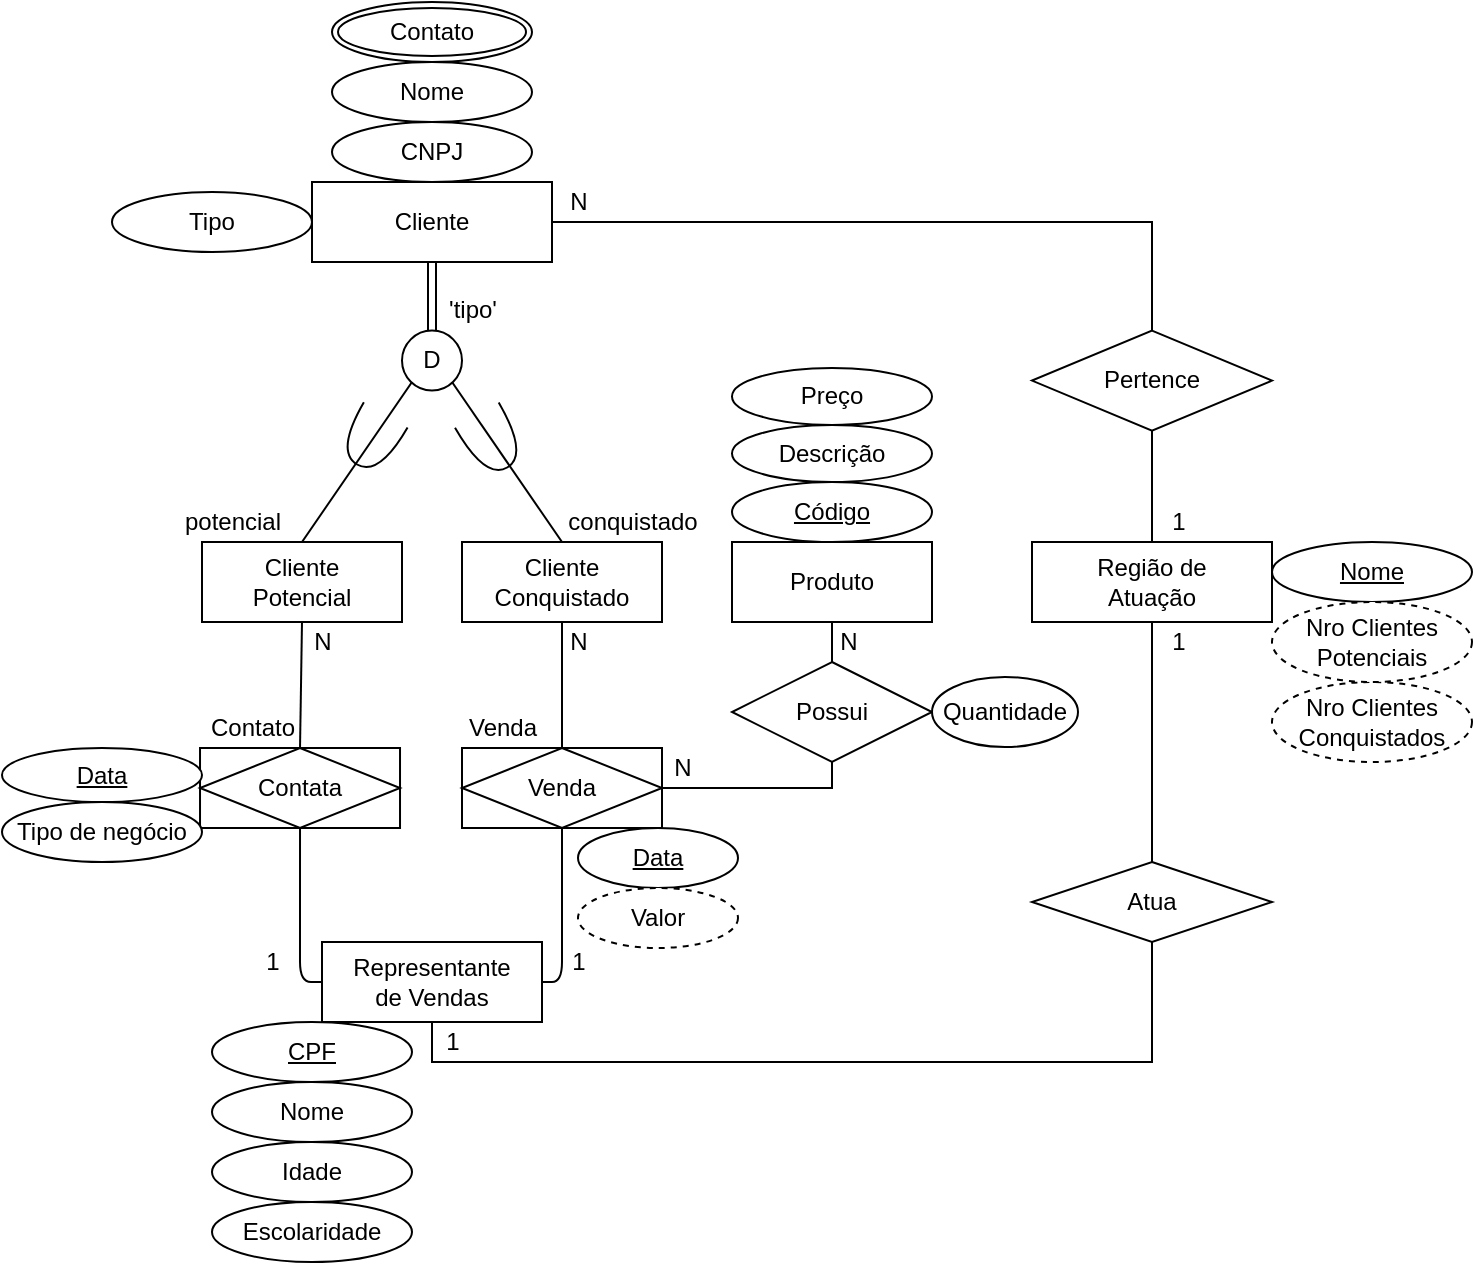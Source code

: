 <mxfile version="12.9.3" type="device"><diagram id="o8fTWf1AA4UXerjHaiLQ" name="Page-1"><mxGraphModel dx="961" dy="959" grid="1" gridSize="10" guides="1" tooltips="1" connect="1" arrows="1" fold="1" page="1" pageScale="1" pageWidth="850" pageHeight="1100" math="0" shadow="0"><root><mxCell id="0"/><mxCell id="1" parent="0"/><mxCell id="_9WfXjd2McptnoKystHW-1" value="Representante&lt;br&gt;de Vendas" style="whiteSpace=wrap;html=1;align=center;" vertex="1" parent="1"><mxGeometry x="172" y="760" width="110" height="40" as="geometry"/></mxCell><mxCell id="_9WfXjd2McptnoKystHW-2" value="Região de&lt;br&gt;Atuação" style="whiteSpace=wrap;html=1;align=center;" vertex="1" parent="1"><mxGeometry x="527" y="560" width="120" height="40" as="geometry"/></mxCell><mxCell id="_9WfXjd2McptnoKystHW-4" value="Cliente&lt;br&gt;Potencial" style="whiteSpace=wrap;html=1;align=center;" vertex="1" parent="1"><mxGeometry x="112" y="560" width="100" height="40" as="geometry"/></mxCell><mxCell id="_9WfXjd2McptnoKystHW-5" value="Cliente" style="whiteSpace=wrap;html=1;align=center;" vertex="1" parent="1"><mxGeometry x="167" y="380" width="120" height="40" as="geometry"/></mxCell><mxCell id="_9WfXjd2McptnoKystHW-6" value="Cliente&lt;br&gt;Conquistado" style="whiteSpace=wrap;html=1;align=center;" vertex="1" parent="1"><mxGeometry x="242" y="560" width="100" height="40" as="geometry"/></mxCell><mxCell id="_9WfXjd2McptnoKystHW-9" value="Contata" style="shape=associativeEntity;whiteSpace=wrap;html=1;align=center;" vertex="1" parent="1"><mxGeometry x="111.01" y="663" width="100" height="40" as="geometry"/></mxCell><mxCell id="_9WfXjd2McptnoKystHW-13" value="Produto" style="whiteSpace=wrap;html=1;align=center;" vertex="1" parent="1"><mxGeometry x="377" y="560" width="100" height="40" as="geometry"/></mxCell><mxCell id="_9WfXjd2McptnoKystHW-15" value="Atua" style="shape=rhombus;perimeter=rhombusPerimeter;whiteSpace=wrap;html=1;align=center;" vertex="1" parent="1"><mxGeometry x="527" y="720" width="120" height="40" as="geometry"/></mxCell><mxCell id="_9WfXjd2McptnoKystHW-22" value="" style="endArrow=none;html=1;rounded=0;exitX=0.5;exitY=0;exitDx=0;exitDy=0;" edge="1" parent="1" source="_9WfXjd2McptnoKystHW-4"><mxGeometry relative="1" as="geometry"><mxPoint x="297" y="390" as="sourcePoint"/><mxPoint x="217" y="480" as="targetPoint"/></mxGeometry></mxCell><mxCell id="_9WfXjd2McptnoKystHW-23" value="" style="endArrow=none;html=1;rounded=0;entryX=0.5;entryY=0;entryDx=0;entryDy=0;" edge="1" parent="1" target="_9WfXjd2McptnoKystHW-6"><mxGeometry relative="1" as="geometry"><mxPoint x="237" y="480" as="sourcePoint"/><mxPoint x="457" y="390" as="targetPoint"/></mxGeometry></mxCell><mxCell id="_9WfXjd2McptnoKystHW-24" value="" style="shape=requiredInterface;html=1;verticalLabelPosition=bottom;rotation=60;" vertex="1" parent="1"><mxGeometry x="241.86" y="497.02" width="30.29" height="25.23" as="geometry"/></mxCell><mxCell id="_9WfXjd2McptnoKystHW-26" value="" style="shape=requiredInterface;html=1;verticalLabelPosition=bottom;rotation=-240;" vertex="1" parent="1"><mxGeometry x="182.39" y="496.24" width="28.62" height="25.23" as="geometry"/></mxCell><mxCell id="_9WfXjd2McptnoKystHW-28" value="Pertence" style="shape=rhombus;perimeter=rhombusPerimeter;whiteSpace=wrap;html=1;align=center;" vertex="1" parent="1"><mxGeometry x="527" y="454.29" width="120" height="50" as="geometry"/></mxCell><mxCell id="_9WfXjd2McptnoKystHW-30" value="D" style="ellipse;whiteSpace=wrap;html=1;aspect=fixed;" vertex="1" parent="1"><mxGeometry x="212" y="454.29" width="30" height="30" as="geometry"/></mxCell><mxCell id="_9WfXjd2McptnoKystHW-34" value="" style="shape=link;html=1;entryX=0.5;entryY=1;entryDx=0;entryDy=0;exitX=0.5;exitY=0;exitDx=0;exitDy=0;" edge="1" parent="1" source="_9WfXjd2McptnoKystHW-30" target="_9WfXjd2McptnoKystHW-5"><mxGeometry width="50" height="50" relative="1" as="geometry"><mxPoint x="227" y="450" as="sourcePoint"/><mxPoint x="287" y="520" as="targetPoint"/></mxGeometry></mxCell><mxCell id="_9WfXjd2McptnoKystHW-35" value="Nome" style="ellipse;whiteSpace=wrap;html=1;align=center;" vertex="1" parent="1"><mxGeometry x="177" y="320" width="100" height="30" as="geometry"/></mxCell><mxCell id="_9WfXjd2McptnoKystHW-44" value="Venda" style="shape=associativeEntity;whiteSpace=wrap;html=1;align=center;" vertex="1" parent="1"><mxGeometry x="242" y="663" width="100" height="40" as="geometry"/></mxCell><mxCell id="_9WfXjd2McptnoKystHW-45" value="Contato" style="text;html=1;align=center;verticalAlign=middle;resizable=0;points=[];autosize=1;" vertex="1" parent="1"><mxGeometry x="107" y="643" width="60" height="20" as="geometry"/></mxCell><mxCell id="_9WfXjd2McptnoKystHW-46" value="" style="endArrow=none;html=1;entryX=0.5;entryY=1;entryDx=0;entryDy=0;exitX=0.5;exitY=0;exitDx=0;exitDy=0;" edge="1" parent="1" source="_9WfXjd2McptnoKystHW-9" target="_9WfXjd2McptnoKystHW-4"><mxGeometry width="50" height="50" relative="1" as="geometry"><mxPoint x="217" y="680" as="sourcePoint"/><mxPoint x="267" y="630" as="targetPoint"/></mxGeometry></mxCell><mxCell id="_9WfXjd2McptnoKystHW-47" value="" style="endArrow=none;html=1;entryX=0.5;entryY=1;entryDx=0;entryDy=0;exitX=0;exitY=0.5;exitDx=0;exitDy=0;" edge="1" parent="1" source="_9WfXjd2McptnoKystHW-1" target="_9WfXjd2McptnoKystHW-9"><mxGeometry width="50" height="50" relative="1" as="geometry"><mxPoint x="161" y="780" as="sourcePoint"/><mxPoint x="164" y="710" as="targetPoint"/><Array as="points"><mxPoint x="161" y="780"/></Array></mxGeometry></mxCell><mxCell id="_9WfXjd2McptnoKystHW-48" value="" style="endArrow=none;html=1;entryX=0.5;entryY=1;entryDx=0;entryDy=0;exitX=1;exitY=0.5;exitDx=0;exitDy=0;" edge="1" parent="1" source="_9WfXjd2McptnoKystHW-1" target="_9WfXjd2McptnoKystHW-44"><mxGeometry width="50" height="50" relative="1" as="geometry"><mxPoint x="387" y="770" as="sourcePoint"/><mxPoint x="327" y="716" as="targetPoint"/><Array as="points"><mxPoint x="292" y="780"/></Array></mxGeometry></mxCell><mxCell id="_9WfXjd2McptnoKystHW-49" value="" style="endArrow=none;html=1;entryX=0.5;entryY=0;entryDx=0;entryDy=0;exitX=0.5;exitY=1;exitDx=0;exitDy=0;" edge="1" parent="1" source="_9WfXjd2McptnoKystHW-6" target="_9WfXjd2McptnoKystHW-44"><mxGeometry width="50" height="50" relative="1" as="geometry"><mxPoint x="257" y="370" as="sourcePoint"/><mxPoint x="307" y="320" as="targetPoint"/></mxGeometry></mxCell><mxCell id="_9WfXjd2McptnoKystHW-50" value="Possui" style="shape=rhombus;perimeter=rhombusPerimeter;whiteSpace=wrap;html=1;align=center;" vertex="1" parent="1"><mxGeometry x="377" y="620" width="100" height="50" as="geometry"/></mxCell><mxCell id="_9WfXjd2McptnoKystHW-51" value="" style="endArrow=none;html=1;rounded=0;entryX=0.5;entryY=0;entryDx=0;entryDy=0;" edge="1" parent="1" target="_9WfXjd2McptnoKystHW-50"><mxGeometry relative="1" as="geometry"><mxPoint x="427" y="600" as="sourcePoint"/><mxPoint x="547" y="600" as="targetPoint"/></mxGeometry></mxCell><mxCell id="_9WfXjd2McptnoKystHW-52" value="" style="endArrow=none;html=1;rounded=0;exitX=1;exitY=0.5;exitDx=0;exitDy=0;entryX=0.5;entryY=1;entryDx=0;entryDy=0;" edge="1" parent="1" source="_9WfXjd2McptnoKystHW-44" target="_9WfXjd2McptnoKystHW-50"><mxGeometry relative="1" as="geometry"><mxPoint x="487" y="682.58" as="sourcePoint"/><mxPoint x="647" y="682.58" as="targetPoint"/><Array as="points"><mxPoint x="427" y="683"/></Array></mxGeometry></mxCell><mxCell id="_9WfXjd2McptnoKystHW-53" value="" style="endArrow=none;html=1;rounded=0;exitX=0.5;exitY=1;exitDx=0;exitDy=0;entryX=0.5;entryY=1;entryDx=0;entryDy=0;" edge="1" parent="1" source="_9WfXjd2McptnoKystHW-1" target="_9WfXjd2McptnoKystHW-15"><mxGeometry relative="1" as="geometry"><mxPoint x="357" y="600" as="sourcePoint"/><mxPoint x="547" y="830" as="targetPoint"/><Array as="points"><mxPoint x="227" y="820"/><mxPoint x="587" y="820"/></Array></mxGeometry></mxCell><mxCell id="_9WfXjd2McptnoKystHW-56" value="" style="endArrow=none;html=1;rounded=0;exitX=0.5;exitY=1;exitDx=0;exitDy=0;entryX=0.5;entryY=0;entryDx=0;entryDy=0;" edge="1" parent="1" source="_9WfXjd2McptnoKystHW-2" target="_9WfXjd2McptnoKystHW-15"><mxGeometry relative="1" as="geometry"><mxPoint x="437" y="620" as="sourcePoint"/><mxPoint x="597" y="620" as="targetPoint"/></mxGeometry></mxCell><mxCell id="_9WfXjd2McptnoKystHW-57" value="" style="endArrow=none;html=1;rounded=0;exitX=0.5;exitY=1;exitDx=0;exitDy=0;" edge="1" parent="1" source="_9WfXjd2McptnoKystHW-28"><mxGeometry relative="1" as="geometry"><mxPoint x="587" y="490" as="sourcePoint"/><mxPoint x="587" y="560" as="targetPoint"/></mxGeometry></mxCell><mxCell id="_9WfXjd2McptnoKystHW-58" value="" style="endArrow=none;html=1;rounded=0;exitX=1;exitY=0.5;exitDx=0;exitDy=0;entryX=0.5;entryY=0;entryDx=0;entryDy=0;" edge="1" parent="1" source="_9WfXjd2McptnoKystHW-5" target="_9WfXjd2McptnoKystHW-28"><mxGeometry relative="1" as="geometry"><mxPoint x="437" y="540" as="sourcePoint"/><mxPoint x="597" y="540" as="targetPoint"/><Array as="points"><mxPoint x="587" y="400"/></Array></mxGeometry></mxCell><mxCell id="_9WfXjd2McptnoKystHW-59" value="potencial" style="text;html=1;align=center;verticalAlign=middle;resizable=0;points=[];autosize=1;" vertex="1" parent="1"><mxGeometry x="97" y="540" width="60" height="20" as="geometry"/></mxCell><mxCell id="_9WfXjd2McptnoKystHW-60" value="conquistado" style="text;html=1;align=center;verticalAlign=middle;resizable=0;points=[];autosize=1;" vertex="1" parent="1"><mxGeometry x="287" y="540" width="80" height="20" as="geometry"/></mxCell><mxCell id="_9WfXjd2McptnoKystHW-61" value="Nome" style="ellipse;whiteSpace=wrap;html=1;align=center;" vertex="1" parent="1"><mxGeometry x="117" y="830" width="100" height="30" as="geometry"/></mxCell><mxCell id="_9WfXjd2McptnoKystHW-63" value="Idade" style="ellipse;whiteSpace=wrap;html=1;align=center;" vertex="1" parent="1"><mxGeometry x="117" y="860" width="100" height="30" as="geometry"/></mxCell><mxCell id="_9WfXjd2McptnoKystHW-64" value="Escolaridade" style="ellipse;whiteSpace=wrap;html=1;align=center;" vertex="1" parent="1"><mxGeometry x="117" y="890" width="100" height="30" as="geometry"/></mxCell><mxCell id="_9WfXjd2McptnoKystHW-65" value="CNPJ" style="ellipse;whiteSpace=wrap;html=1;align=center;" vertex="1" parent="1"><mxGeometry x="177" y="350" width="100" height="30" as="geometry"/></mxCell><mxCell id="_9WfXjd2McptnoKystHW-67" value="Contato" style="ellipse;shape=doubleEllipse;margin=3;whiteSpace=wrap;html=1;align=center;" vertex="1" parent="1"><mxGeometry x="177" y="290" width="100" height="30" as="geometry"/></mxCell><mxCell id="_9WfXjd2McptnoKystHW-68" value="Venda" style="text;html=1;align=center;verticalAlign=middle;resizable=0;points=[];autosize=1;" vertex="1" parent="1"><mxGeometry x="237" y="643" width="50" height="20" as="geometry"/></mxCell><mxCell id="_9WfXjd2McptnoKystHW-70" value="Código" style="ellipse;whiteSpace=wrap;html=1;align=center;fontStyle=4;" vertex="1" parent="1"><mxGeometry x="377" y="530" width="100" height="30" as="geometry"/></mxCell><mxCell id="_9WfXjd2McptnoKystHW-71" value="Descrição" style="ellipse;whiteSpace=wrap;html=1;align=center;" vertex="1" parent="1"><mxGeometry x="377" y="501.47" width="100" height="28.53" as="geometry"/></mxCell><mxCell id="_9WfXjd2McptnoKystHW-72" value="Preço" style="ellipse;whiteSpace=wrap;html=1;align=center;" vertex="1" parent="1"><mxGeometry x="377" y="472.94" width="100" height="28.53" as="geometry"/></mxCell><mxCell id="_9WfXjd2McptnoKystHW-73" value="CPF" style="ellipse;whiteSpace=wrap;html=1;align=center;fontStyle=4;" vertex="1" parent="1"><mxGeometry x="117" y="800" width="100" height="30" as="geometry"/></mxCell><mxCell id="_9WfXjd2McptnoKystHW-74" value="'tipo'" style="text;html=1;align=center;verticalAlign=middle;resizable=0;points=[];autosize=1;" vertex="1" parent="1"><mxGeometry x="227" y="434.29" width="40" height="20" as="geometry"/></mxCell><mxCell id="_9WfXjd2McptnoKystHW-75" value="Tipo" style="ellipse;whiteSpace=wrap;html=1;align=center;" vertex="1" parent="1"><mxGeometry x="67" y="385" width="100" height="30" as="geometry"/></mxCell><mxCell id="_9WfXjd2McptnoKystHW-76" value="Nome" style="ellipse;whiteSpace=wrap;html=1;align=center;fontStyle=4;" vertex="1" parent="1"><mxGeometry x="647" y="560" width="100" height="30" as="geometry"/></mxCell><mxCell id="_9WfXjd2McptnoKystHW-79" value="Nro Clientes&lt;br&gt;Conquistados" style="ellipse;whiteSpace=wrap;html=1;align=center;dashed=1;" vertex="1" parent="1"><mxGeometry x="647" y="630" width="100" height="40" as="geometry"/></mxCell><mxCell id="_9WfXjd2McptnoKystHW-80" value="Nro Clientes Potenciais" style="ellipse;whiteSpace=wrap;html=1;align=center;dashed=1;" vertex="1" parent="1"><mxGeometry x="647" y="590" width="100" height="40" as="geometry"/></mxCell><mxCell id="_9WfXjd2McptnoKystHW-81" value="Data" style="ellipse;whiteSpace=wrap;html=1;align=center;fontStyle=4;" vertex="1" parent="1"><mxGeometry x="12" y="663" width="100" height="27" as="geometry"/></mxCell><mxCell id="_9WfXjd2McptnoKystHW-82" value="Tipo de negócio" style="ellipse;whiteSpace=wrap;html=1;align=center;" vertex="1" parent="1"><mxGeometry x="12" y="690" width="100" height="30" as="geometry"/></mxCell><mxCell id="_9WfXjd2McptnoKystHW-83" value="Data" style="ellipse;whiteSpace=wrap;html=1;align=center;fontStyle=4;" vertex="1" parent="1"><mxGeometry x="300" y="703" width="80" height="30" as="geometry"/></mxCell><mxCell id="_9WfXjd2McptnoKystHW-84" value="Valor" style="ellipse;whiteSpace=wrap;html=1;align=center;dashed=1;" vertex="1" parent="1"><mxGeometry x="300" y="733" width="80" height="30" as="geometry"/></mxCell><mxCell id="_9WfXjd2McptnoKystHW-85" value="Quantidade" style="ellipse;whiteSpace=wrap;html=1;align=center;" vertex="1" parent="1"><mxGeometry x="477" y="627.5" width="73" height="35" as="geometry"/></mxCell><mxCell id="_9WfXjd2McptnoKystHW-88" value="1" style="text;html=1;align=center;verticalAlign=middle;resizable=0;points=[];autosize=1;" vertex="1" parent="1"><mxGeometry x="227" y="800" width="20" height="20" as="geometry"/></mxCell><mxCell id="_9WfXjd2McptnoKystHW-89" value="1" style="text;html=1;align=center;verticalAlign=middle;resizable=0;points=[];autosize=1;" vertex="1" parent="1"><mxGeometry x="590" y="600" width="20" height="20" as="geometry"/></mxCell><mxCell id="_9WfXjd2McptnoKystHW-90" value="N" style="text;html=1;align=center;verticalAlign=middle;resizable=0;points=[];autosize=1;" vertex="1" parent="1"><mxGeometry x="290" y="380" width="20" height="20" as="geometry"/></mxCell><mxCell id="_9WfXjd2McptnoKystHW-91" value="1" style="text;html=1;align=center;verticalAlign=middle;resizable=0;points=[];autosize=1;" vertex="1" parent="1"><mxGeometry x="590" y="540" width="20" height="20" as="geometry"/></mxCell><mxCell id="_9WfXjd2McptnoKystHW-92" value="N" style="text;html=1;align=center;verticalAlign=middle;resizable=0;points=[];autosize=1;" vertex="1" parent="1"><mxGeometry x="162.39" y="600" width="20" height="20" as="geometry"/></mxCell><mxCell id="_9WfXjd2McptnoKystHW-93" value="N" style="text;html=1;align=center;verticalAlign=middle;resizable=0;points=[];autosize=1;" vertex="1" parent="1"><mxGeometry x="290" y="600" width="20" height="20" as="geometry"/></mxCell><mxCell id="_9WfXjd2McptnoKystHW-95" value="1" style="text;html=1;align=center;verticalAlign=middle;resizable=0;points=[];autosize=1;" vertex="1" parent="1"><mxGeometry x="137" y="760" width="20" height="20" as="geometry"/></mxCell><mxCell id="_9WfXjd2McptnoKystHW-96" value="1" style="text;html=1;align=center;verticalAlign=middle;resizable=0;points=[];autosize=1;" vertex="1" parent="1"><mxGeometry x="290" y="760" width="20" height="20" as="geometry"/></mxCell><mxCell id="_9WfXjd2McptnoKystHW-97" value="N" style="text;html=1;align=center;verticalAlign=middle;resizable=0;points=[];autosize=1;" vertex="1" parent="1"><mxGeometry x="425" y="600" width="20" height="20" as="geometry"/></mxCell><mxCell id="_9WfXjd2McptnoKystHW-100" value="N" style="text;html=1;align=center;verticalAlign=middle;resizable=0;points=[];autosize=1;" vertex="1" parent="1"><mxGeometry x="342" y="662.5" width="20" height="20" as="geometry"/></mxCell></root></mxGraphModel></diagram></mxfile>